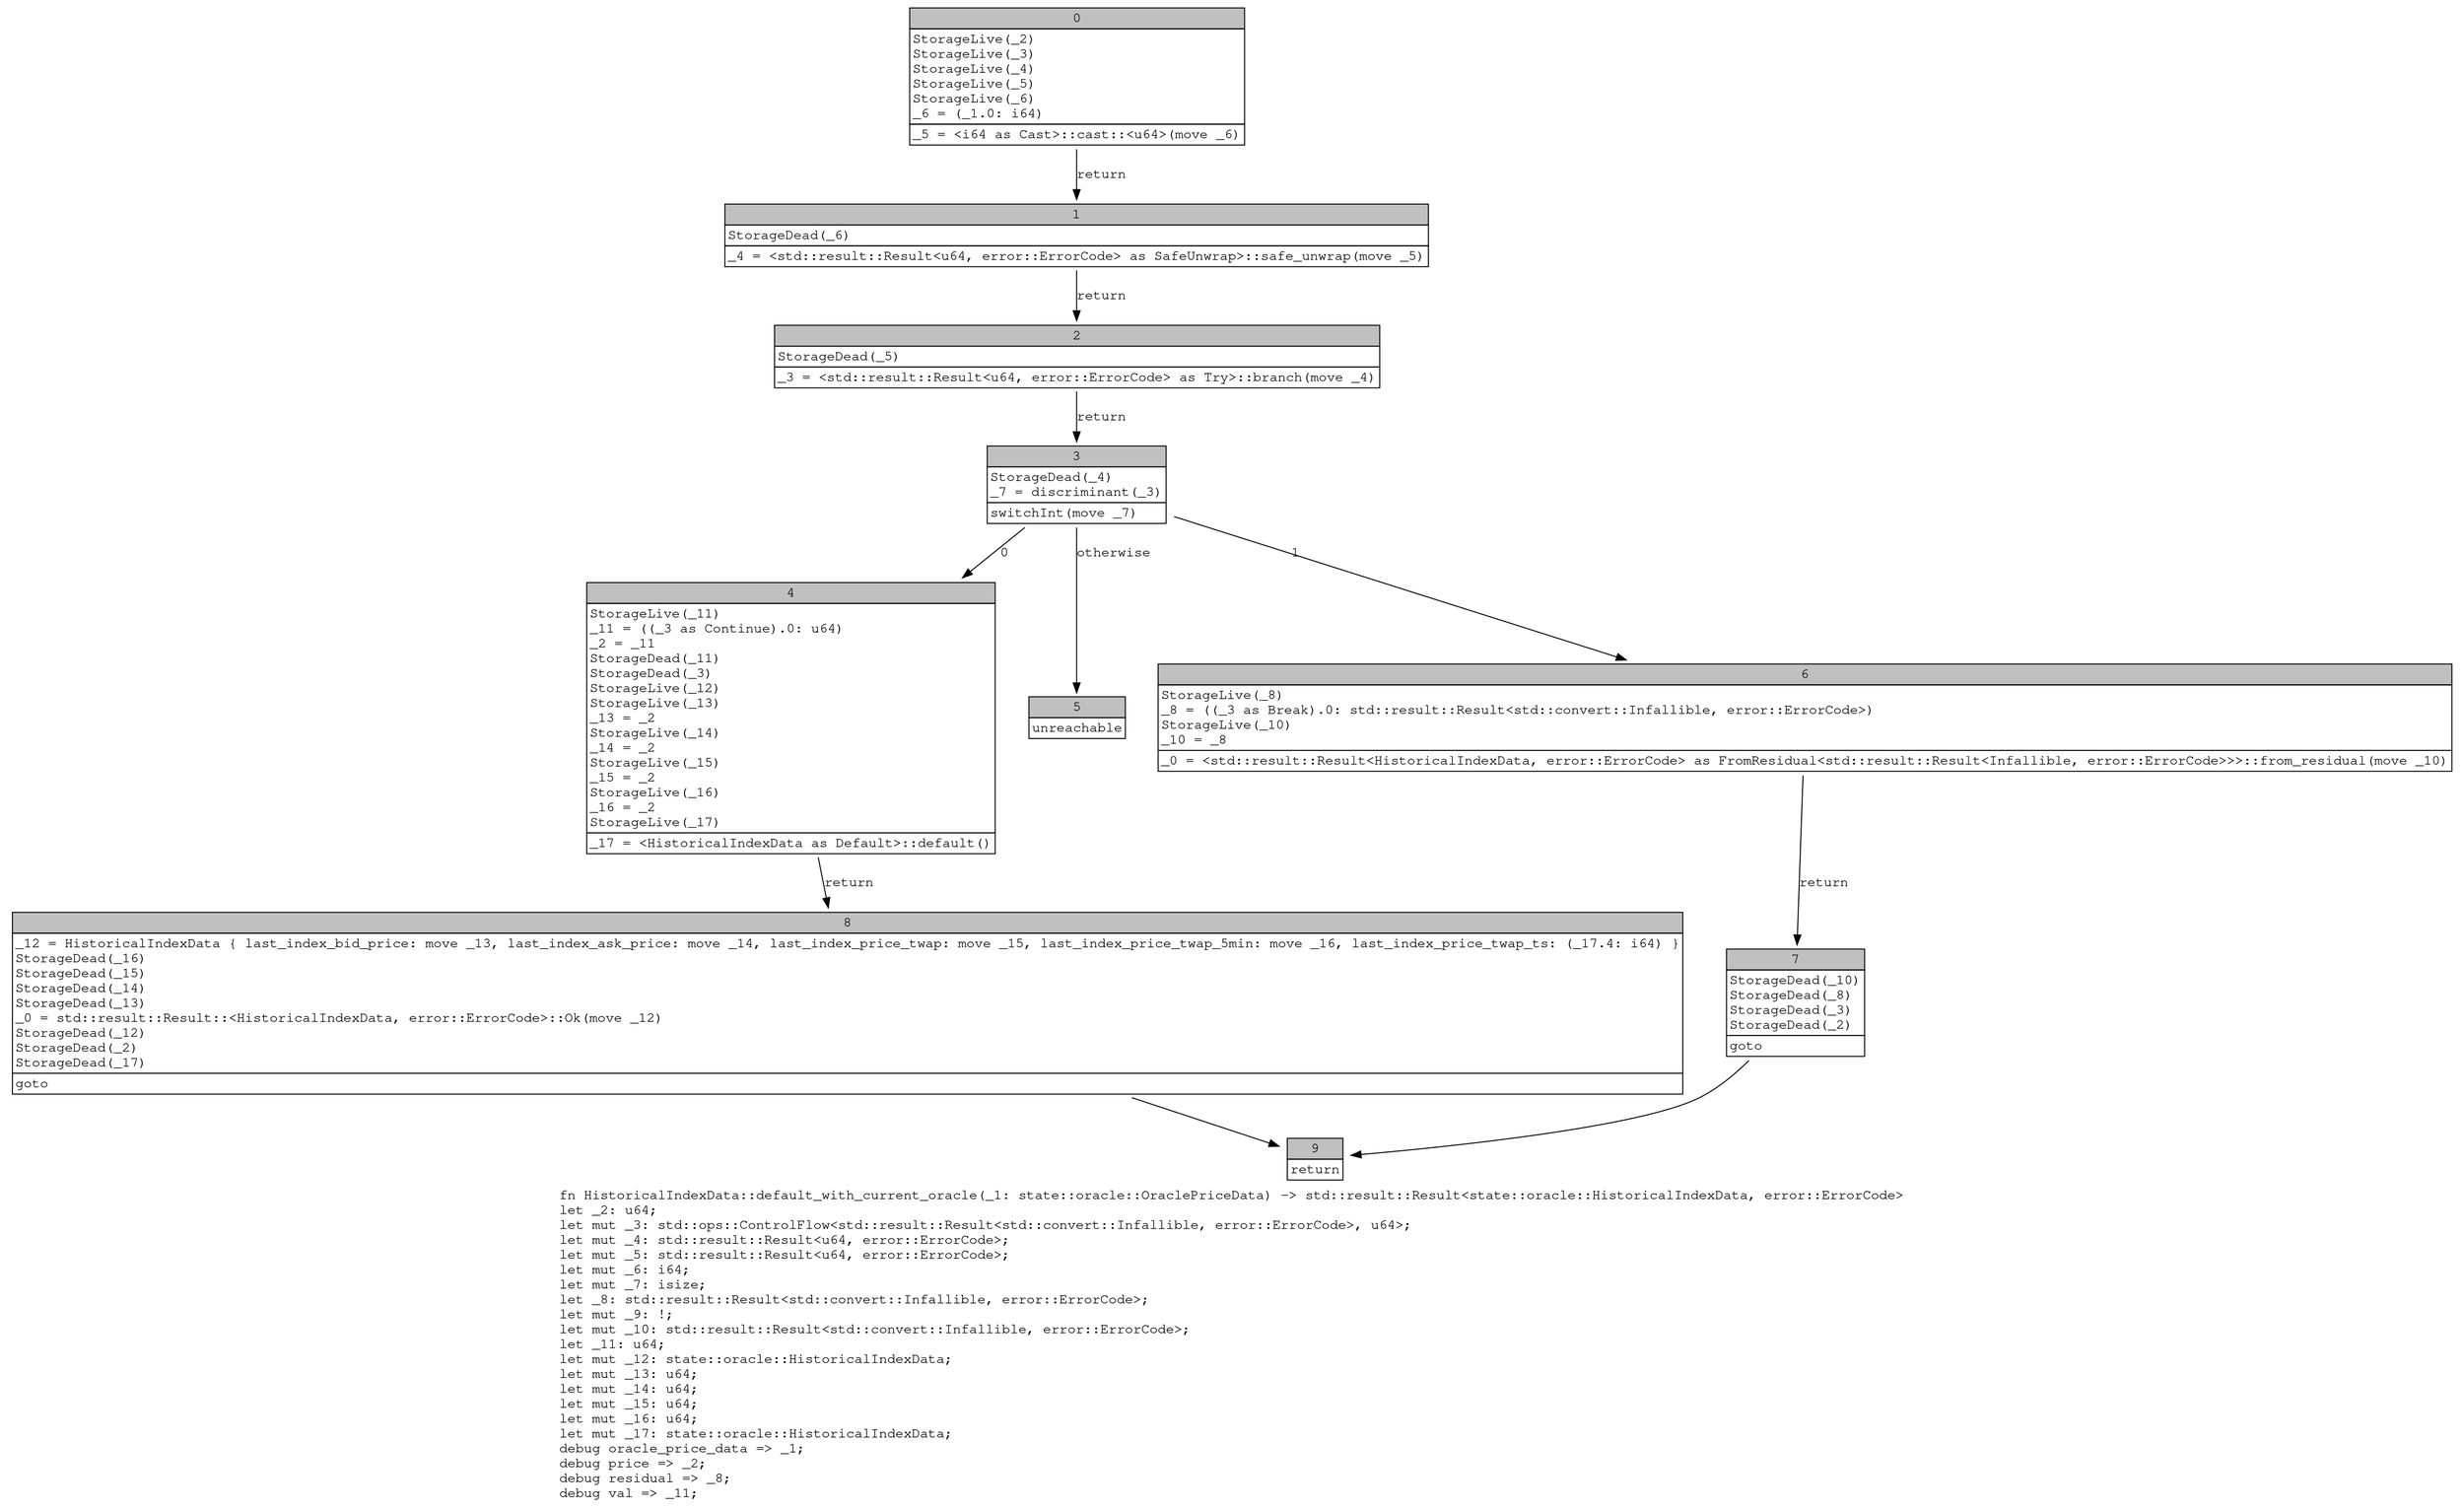 digraph Mir_0_3502 {
    graph [fontname="Courier, monospace"];
    node [fontname="Courier, monospace"];
    edge [fontname="Courier, monospace"];
    label=<fn HistoricalIndexData::default_with_current_oracle(_1: state::oracle::OraclePriceData) -&gt; std::result::Result&lt;state::oracle::HistoricalIndexData, error::ErrorCode&gt;<br align="left"/>let _2: u64;<br align="left"/>let mut _3: std::ops::ControlFlow&lt;std::result::Result&lt;std::convert::Infallible, error::ErrorCode&gt;, u64&gt;;<br align="left"/>let mut _4: std::result::Result&lt;u64, error::ErrorCode&gt;;<br align="left"/>let mut _5: std::result::Result&lt;u64, error::ErrorCode&gt;;<br align="left"/>let mut _6: i64;<br align="left"/>let mut _7: isize;<br align="left"/>let _8: std::result::Result&lt;std::convert::Infallible, error::ErrorCode&gt;;<br align="left"/>let mut _9: !;<br align="left"/>let mut _10: std::result::Result&lt;std::convert::Infallible, error::ErrorCode&gt;;<br align="left"/>let _11: u64;<br align="left"/>let mut _12: state::oracle::HistoricalIndexData;<br align="left"/>let mut _13: u64;<br align="left"/>let mut _14: u64;<br align="left"/>let mut _15: u64;<br align="left"/>let mut _16: u64;<br align="left"/>let mut _17: state::oracle::HistoricalIndexData;<br align="left"/>debug oracle_price_data =&gt; _1;<br align="left"/>debug price =&gt; _2;<br align="left"/>debug residual =&gt; _8;<br align="left"/>debug val =&gt; _11;<br align="left"/>>;
    bb0__0_3502 [shape="none", label=<<table border="0" cellborder="1" cellspacing="0"><tr><td bgcolor="gray" align="center" colspan="1">0</td></tr><tr><td align="left" balign="left">StorageLive(_2)<br/>StorageLive(_3)<br/>StorageLive(_4)<br/>StorageLive(_5)<br/>StorageLive(_6)<br/>_6 = (_1.0: i64)<br/></td></tr><tr><td align="left">_5 = &lt;i64 as Cast&gt;::cast::&lt;u64&gt;(move _6)</td></tr></table>>];
    bb1__0_3502 [shape="none", label=<<table border="0" cellborder="1" cellspacing="0"><tr><td bgcolor="gray" align="center" colspan="1">1</td></tr><tr><td align="left" balign="left">StorageDead(_6)<br/></td></tr><tr><td align="left">_4 = &lt;std::result::Result&lt;u64, error::ErrorCode&gt; as SafeUnwrap&gt;::safe_unwrap(move _5)</td></tr></table>>];
    bb2__0_3502 [shape="none", label=<<table border="0" cellborder="1" cellspacing="0"><tr><td bgcolor="gray" align="center" colspan="1">2</td></tr><tr><td align="left" balign="left">StorageDead(_5)<br/></td></tr><tr><td align="left">_3 = &lt;std::result::Result&lt;u64, error::ErrorCode&gt; as Try&gt;::branch(move _4)</td></tr></table>>];
    bb3__0_3502 [shape="none", label=<<table border="0" cellborder="1" cellspacing="0"><tr><td bgcolor="gray" align="center" colspan="1">3</td></tr><tr><td align="left" balign="left">StorageDead(_4)<br/>_7 = discriminant(_3)<br/></td></tr><tr><td align="left">switchInt(move _7)</td></tr></table>>];
    bb4__0_3502 [shape="none", label=<<table border="0" cellborder="1" cellspacing="0"><tr><td bgcolor="gray" align="center" colspan="1">4</td></tr><tr><td align="left" balign="left">StorageLive(_11)<br/>_11 = ((_3 as Continue).0: u64)<br/>_2 = _11<br/>StorageDead(_11)<br/>StorageDead(_3)<br/>StorageLive(_12)<br/>StorageLive(_13)<br/>_13 = _2<br/>StorageLive(_14)<br/>_14 = _2<br/>StorageLive(_15)<br/>_15 = _2<br/>StorageLive(_16)<br/>_16 = _2<br/>StorageLive(_17)<br/></td></tr><tr><td align="left">_17 = &lt;HistoricalIndexData as Default&gt;::default()</td></tr></table>>];
    bb5__0_3502 [shape="none", label=<<table border="0" cellborder="1" cellspacing="0"><tr><td bgcolor="gray" align="center" colspan="1">5</td></tr><tr><td align="left">unreachable</td></tr></table>>];
    bb6__0_3502 [shape="none", label=<<table border="0" cellborder="1" cellspacing="0"><tr><td bgcolor="gray" align="center" colspan="1">6</td></tr><tr><td align="left" balign="left">StorageLive(_8)<br/>_8 = ((_3 as Break).0: std::result::Result&lt;std::convert::Infallible, error::ErrorCode&gt;)<br/>StorageLive(_10)<br/>_10 = _8<br/></td></tr><tr><td align="left">_0 = &lt;std::result::Result&lt;HistoricalIndexData, error::ErrorCode&gt; as FromResidual&lt;std::result::Result&lt;Infallible, error::ErrorCode&gt;&gt;&gt;::from_residual(move _10)</td></tr></table>>];
    bb7__0_3502 [shape="none", label=<<table border="0" cellborder="1" cellspacing="0"><tr><td bgcolor="gray" align="center" colspan="1">7</td></tr><tr><td align="left" balign="left">StorageDead(_10)<br/>StorageDead(_8)<br/>StorageDead(_3)<br/>StorageDead(_2)<br/></td></tr><tr><td align="left">goto</td></tr></table>>];
    bb8__0_3502 [shape="none", label=<<table border="0" cellborder="1" cellspacing="0"><tr><td bgcolor="gray" align="center" colspan="1">8</td></tr><tr><td align="left" balign="left">_12 = HistoricalIndexData { last_index_bid_price: move _13, last_index_ask_price: move _14, last_index_price_twap: move _15, last_index_price_twap_5min: move _16, last_index_price_twap_ts: (_17.4: i64) }<br/>StorageDead(_16)<br/>StorageDead(_15)<br/>StorageDead(_14)<br/>StorageDead(_13)<br/>_0 = std::result::Result::&lt;HistoricalIndexData, error::ErrorCode&gt;::Ok(move _12)<br/>StorageDead(_12)<br/>StorageDead(_2)<br/>StorageDead(_17)<br/></td></tr><tr><td align="left">goto</td></tr></table>>];
    bb9__0_3502 [shape="none", label=<<table border="0" cellborder="1" cellspacing="0"><tr><td bgcolor="gray" align="center" colspan="1">9</td></tr><tr><td align="left">return</td></tr></table>>];
    bb0__0_3502 -> bb1__0_3502 [label="return"];
    bb1__0_3502 -> bb2__0_3502 [label="return"];
    bb2__0_3502 -> bb3__0_3502 [label="return"];
    bb3__0_3502 -> bb4__0_3502 [label="0"];
    bb3__0_3502 -> bb6__0_3502 [label="1"];
    bb3__0_3502 -> bb5__0_3502 [label="otherwise"];
    bb4__0_3502 -> bb8__0_3502 [label="return"];
    bb6__0_3502 -> bb7__0_3502 [label="return"];
    bb7__0_3502 -> bb9__0_3502 [label=""];
    bb8__0_3502 -> bb9__0_3502 [label=""];
}
